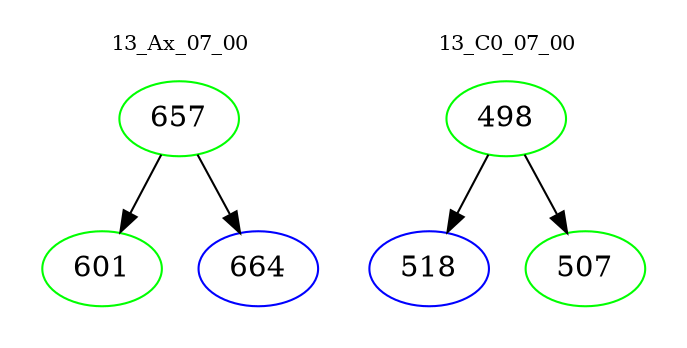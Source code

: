 digraph{
subgraph cluster_0 {
color = white
label = "13_Ax_07_00";
fontsize=10;
T0_657 [label="657", color="green"]
T0_657 -> T0_601 [color="black"]
T0_601 [label="601", color="green"]
T0_657 -> T0_664 [color="black"]
T0_664 [label="664", color="blue"]
}
subgraph cluster_1 {
color = white
label = "13_C0_07_00";
fontsize=10;
T1_498 [label="498", color="green"]
T1_498 -> T1_518 [color="black"]
T1_518 [label="518", color="blue"]
T1_498 -> T1_507 [color="black"]
T1_507 [label="507", color="green"]
}
}
